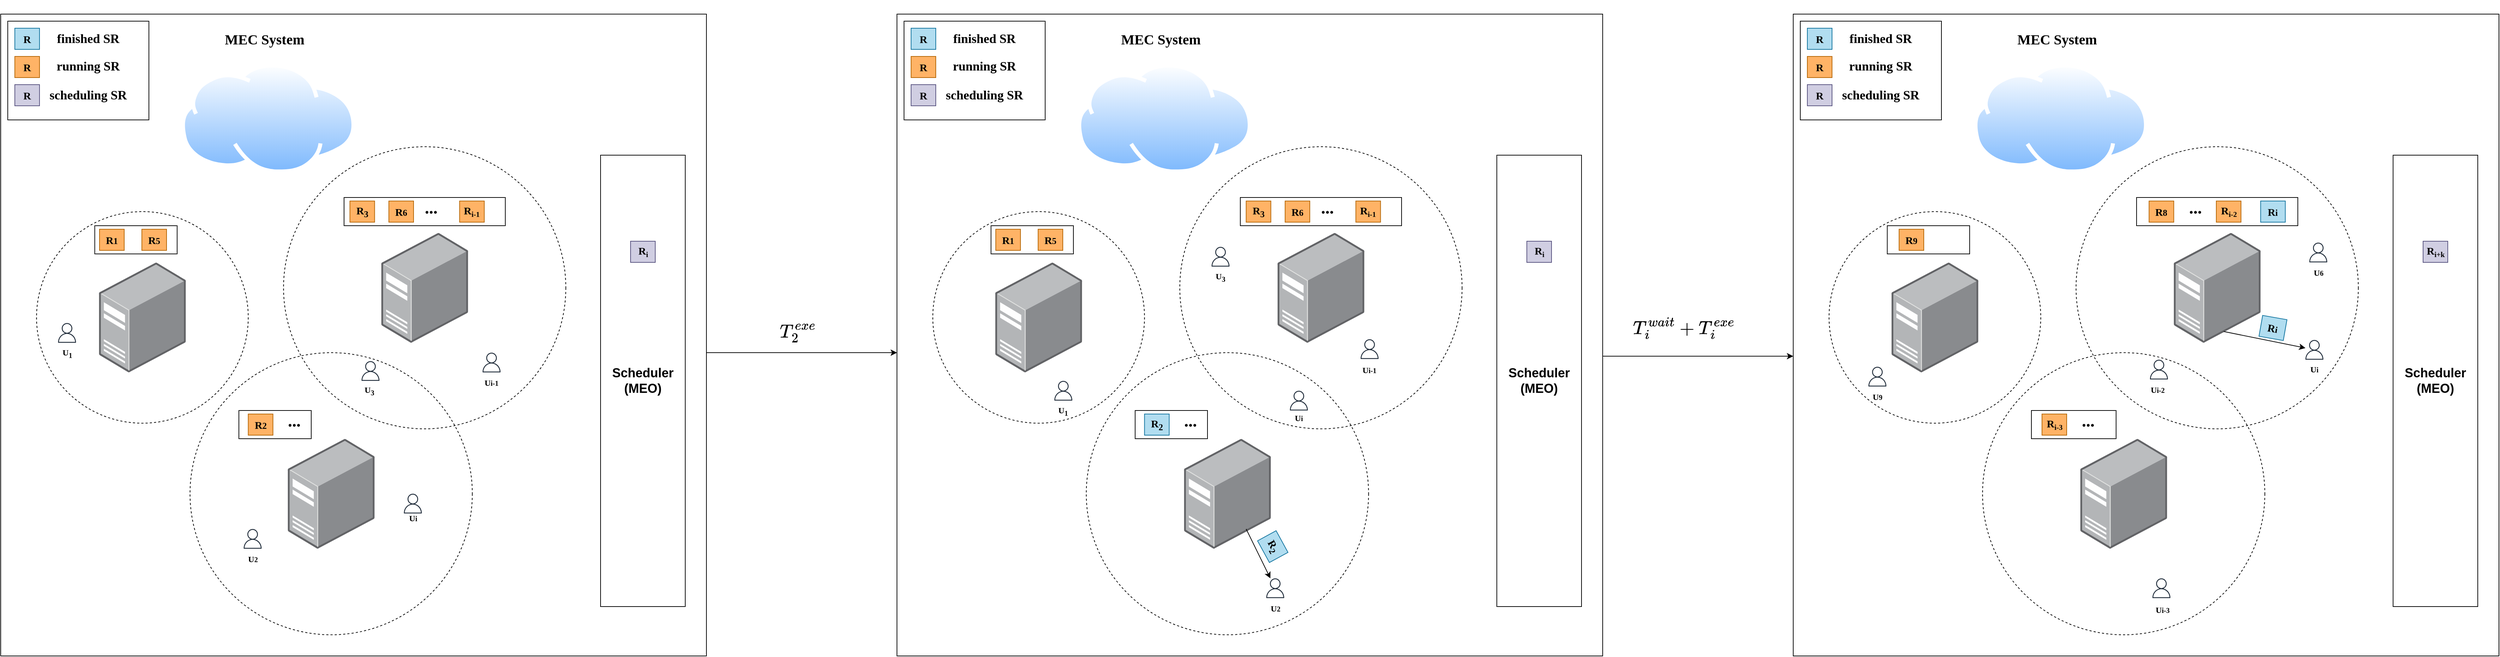 <mxfile version="24.5.4" type="github">
  <diagram name="第 1 页" id="JoeD6NzNSS_i4DSreLfH">
    <mxGraphModel dx="3733" dy="1153" grid="1" gridSize="10" guides="1" tooltips="1" connect="1" arrows="1" fold="1" page="1" pageScale="1" pageWidth="827" pageHeight="1169" math="1" shadow="0">
      <root>
        <mxCell id="0" />
        <mxCell id="1" parent="0" />
        <mxCell id="dlywzHCYDAKwAIvzZoa1-96" value="" style="group" parent="1" vertex="1" connectable="0">
          <mxGeometry x="-570" y="150" width="1000" height="930" as="geometry" />
        </mxCell>
        <mxCell id="dlywzHCYDAKwAIvzZoa1-53" value="" style="rounded=0;whiteSpace=wrap;html=1;" parent="dlywzHCYDAKwAIvzZoa1-96" vertex="1">
          <mxGeometry y="20" width="1000" height="910" as="geometry" />
        </mxCell>
        <mxCell id="8uZlXo2zn4zUqa4FPAqo-15" value="&lt;font size=&quot;1&quot; face=&quot;Times New Roman&quot; style=&quot;&quot;&gt;&lt;b style=&quot;font-size: 20px;&quot;&gt;MEC System&lt;/b&gt;&lt;/font&gt;" style="text;strokeColor=none;align=center;fillColor=none;html=1;verticalAlign=middle;whiteSpace=wrap;rounded=0;" parent="dlywzHCYDAKwAIvzZoa1-96" vertex="1">
          <mxGeometry x="123.417" width="501.818" height="109.2" as="geometry" />
        </mxCell>
        <mxCell id="dlywzHCYDAKwAIvzZoa1-22" value="" style="ellipse;whiteSpace=wrap;html=1;aspect=fixed;fillColor=none;dashed=1;" parent="dlywzHCYDAKwAIvzZoa1-96" vertex="1">
          <mxGeometry x="400.77" y="208" width="400" height="400" as="geometry" />
        </mxCell>
        <mxCell id="dlywzHCYDAKwAIvzZoa1-7" value="" style="ellipse;whiteSpace=wrap;html=1;aspect=fixed;fillColor=none;dashed=1;" parent="dlywzHCYDAKwAIvzZoa1-96" vertex="1">
          <mxGeometry x="268.27" y="500" width="400" height="400" as="geometry" />
        </mxCell>
        <mxCell id="dlywzHCYDAKwAIvzZoa1-2" value="" style="ellipse;whiteSpace=wrap;html=1;aspect=fixed;fillColor=none;dashed=1;" parent="dlywzHCYDAKwAIvzZoa1-96" vertex="1">
          <mxGeometry x="50.77" y="300" width="300" height="300" as="geometry" />
        </mxCell>
        <mxCell id="8uZlXo2zn4zUqa4FPAqo-18" value="" style="image;points=[];aspect=fixed;html=1;align=center;shadow=0;dashed=0;image=img/lib/allied_telesis/computer_and_terminals/Server_Desktop.svg;" parent="dlywzHCYDAKwAIvzZoa1-96" vertex="1">
          <mxGeometry x="139.231" y="372" width="123.068" height="156" as="geometry" />
        </mxCell>
        <mxCell id="8uZlXo2zn4zUqa4FPAqo-20" value="" style="image;points=[];aspect=fixed;html=1;align=center;shadow=0;dashed=0;image=img/lib/allied_telesis/computer_and_terminals/Server_Desktop.svg;" parent="dlywzHCYDAKwAIvzZoa1-96" vertex="1">
          <mxGeometry x="539.232" y="330.0" width="123.068" height="156" as="geometry" />
        </mxCell>
        <mxCell id="8uZlXo2zn4zUqa4FPAqo-19" value="" style="image;points=[];aspect=fixed;html=1;align=center;shadow=0;dashed=0;image=img/lib/allied_telesis/computer_and_terminals/Server_Desktop.svg;" parent="dlywzHCYDAKwAIvzZoa1-96" vertex="1">
          <mxGeometry x="406.738" y="622.0" width="123.068" height="156" as="geometry" />
        </mxCell>
        <mxCell id="8uZlXo2zn4zUqa4FPAqo-22" value="" style="sketch=0;outlineConnect=0;fontColor=#232F3E;gradientColor=none;fillColor=#232F3D;strokeColor=none;dashed=0;verticalLabelPosition=bottom;verticalAlign=top;align=center;html=1;fontSize=12;fontStyle=0;aspect=fixed;pointerEvents=1;shape=mxgraph.aws4.user;" parent="dlywzHCYDAKwAIvzZoa1-96" vertex="1">
          <mxGeometry x="80.0" y="458" width="28" height="28" as="geometry" />
        </mxCell>
        <mxCell id="8uZlXo2zn4zUqa4FPAqo-23" value="&lt;font face=&quot;Times New Roman&quot; style=&quot;font-size: 12px;&quot;&gt;&lt;b style=&quot;&quot;&gt;U&lt;sub&gt;1&lt;/sub&gt;&lt;/b&gt;&lt;/font&gt;" style="text;strokeColor=none;align=center;fillColor=none;html=1;verticalAlign=middle;whiteSpace=wrap;rounded=0;" parent="dlywzHCYDAKwAIvzZoa1-96" vertex="1">
          <mxGeometry x="74.5" y="486" width="39" height="30" as="geometry" />
        </mxCell>
        <mxCell id="dlywzHCYDAKwAIvzZoa1-4" value="" style="rounded=0;whiteSpace=wrap;html=1;" parent="dlywzHCYDAKwAIvzZoa1-96" vertex="1">
          <mxGeometry x="133.27" y="320" width="116.73" height="40" as="geometry" />
        </mxCell>
        <mxCell id="dlywzHCYDAKwAIvzZoa1-26" value="" style="sketch=0;outlineConnect=0;fontColor=#232F3E;gradientColor=none;fillColor=#232F3D;strokeColor=none;dashed=0;verticalLabelPosition=bottom;verticalAlign=top;align=center;html=1;fontSize=12;fontStyle=0;aspect=fixed;pointerEvents=1;shape=mxgraph.aws4.user;" parent="dlywzHCYDAKwAIvzZoa1-96" vertex="1">
          <mxGeometry x="681.52" y="500" width="28" height="28" as="geometry" />
        </mxCell>
        <mxCell id="dlywzHCYDAKwAIvzZoa1-25" value="&lt;font face=&quot;Times New Roman&quot; style=&quot;&quot;&gt;&lt;b style=&quot;&quot;&gt;U&lt;span style=&quot;font-size: 10px;&quot;&gt;i-1&lt;/span&gt;&lt;/b&gt;&lt;/font&gt;" style="text;strokeColor=none;align=center;fillColor=none;html=1;verticalAlign=middle;whiteSpace=wrap;rounded=0;" parent="dlywzHCYDAKwAIvzZoa1-96" vertex="1">
          <mxGeometry x="676.02" y="528" width="39" height="30" as="geometry" />
        </mxCell>
        <mxCell id="8uZlXo2zn4zUqa4FPAqo-17" value="" style="image;aspect=fixed;perimeter=ellipsePerimeter;html=1;align=center;shadow=0;dashed=0;spacingTop=3;image=img/lib/active_directory/internet_cloud.svg;" parent="dlywzHCYDAKwAIvzZoa1-96" vertex="1">
          <mxGeometry x="255.231" y="90" width="247.619" height="156" as="geometry" />
        </mxCell>
        <mxCell id="dlywzHCYDAKwAIvzZoa1-38" value="" style="rounded=0;whiteSpace=wrap;html=1;" parent="dlywzHCYDAKwAIvzZoa1-96" vertex="1">
          <mxGeometry x="486.52" y="280" width="228.5" height="40" as="geometry" />
        </mxCell>
        <mxCell id="dlywzHCYDAKwAIvzZoa1-39" value="&lt;font size=&quot;1&quot; face=&quot;Times New Roman&quot; style=&quot;&quot;&gt;&lt;b style=&quot;font-size: 15px;&quot;&gt;R&lt;sub&gt;3&lt;/sub&gt;&lt;/b&gt;&lt;/font&gt;" style="text;strokeColor=#b46504;align=center;fillColor=#FFB366;html=1;verticalAlign=middle;whiteSpace=wrap;rounded=0;" parent="dlywzHCYDAKwAIvzZoa1-96" vertex="1">
          <mxGeometry x="494.81" y="285" width="35" height="30" as="geometry" />
        </mxCell>
        <mxCell id="dlywzHCYDAKwAIvzZoa1-40" value="&lt;font face=&quot;Times New Roman&quot; style=&quot;&quot;&gt;&lt;b style=&quot;font-size: 15px;&quot;&gt;R&lt;/b&gt;&lt;b style=&quot;font-size: 12.5px;&quot;&gt;6&lt;/b&gt;&lt;/font&gt;" style="text;strokeColor=#b46504;align=center;fillColor=#FFB366;html=1;verticalAlign=middle;whiteSpace=wrap;rounded=0;" parent="dlywzHCYDAKwAIvzZoa1-96" vertex="1">
          <mxGeometry x="550" y="285" width="35" height="30" as="geometry" />
        </mxCell>
        <mxCell id="dlywzHCYDAKwAIvzZoa1-41" value="" style="sketch=0;outlineConnect=0;fontColor=#232F3E;gradientColor=none;fillColor=#232F3D;strokeColor=none;dashed=0;verticalLabelPosition=bottom;verticalAlign=top;align=center;html=1;fontSize=12;fontStyle=0;aspect=fixed;pointerEvents=1;shape=mxgraph.aws4.user;" parent="dlywzHCYDAKwAIvzZoa1-96" vertex="1">
          <mxGeometry x="510.0" y="512" width="28" height="28" as="geometry" />
        </mxCell>
        <mxCell id="dlywzHCYDAKwAIvzZoa1-42" value="&lt;font face=&quot;Times New Roman&quot; style=&quot;font-size: 12px;&quot;&gt;&lt;b style=&quot;&quot;&gt;U&lt;sub&gt;3&lt;/sub&gt;&lt;/b&gt;&lt;/font&gt;" style="text;strokeColor=none;align=center;fillColor=none;html=1;verticalAlign=middle;whiteSpace=wrap;rounded=0;" parent="dlywzHCYDAKwAIvzZoa1-96" vertex="1">
          <mxGeometry x="502.85" y="539" width="39" height="30" as="geometry" />
        </mxCell>
        <mxCell id="dlywzHCYDAKwAIvzZoa1-43" value="" style="sketch=0;outlineConnect=0;fontColor=#232F3E;gradientColor=none;fillColor=#232F3D;strokeColor=none;dashed=0;verticalLabelPosition=bottom;verticalAlign=top;align=center;html=1;fontSize=12;fontStyle=0;aspect=fixed;pointerEvents=1;shape=mxgraph.aws4.user;" parent="dlywzHCYDAKwAIvzZoa1-96" vertex="1">
          <mxGeometry x="343.0" y="750" width="28" height="28" as="geometry" />
        </mxCell>
        <mxCell id="dlywzHCYDAKwAIvzZoa1-44" value="&lt;font face=&quot;Times New Roman&quot; style=&quot;&quot;&gt;&lt;b style=&quot;&quot;&gt;U&lt;span style=&quot;font-size: 10px;&quot;&gt;2&lt;/span&gt;&lt;/b&gt;&lt;/font&gt;" style="text;strokeColor=none;align=center;fillColor=none;html=1;verticalAlign=middle;whiteSpace=wrap;rounded=0;" parent="dlywzHCYDAKwAIvzZoa1-96" vertex="1">
          <mxGeometry x="337.5" y="778" width="39" height="30" as="geometry" />
        </mxCell>
        <mxCell id="dlywzHCYDAKwAIvzZoa1-52" value="" style="group" parent="dlywzHCYDAKwAIvzZoa1-96" vertex="1" connectable="0">
          <mxGeometry x="10" y="30" width="200" height="140" as="geometry" />
        </mxCell>
        <mxCell id="dlywzHCYDAKwAIvzZoa1-48" value="" style="rounded=0;whiteSpace=wrap;html=1;" parent="dlywzHCYDAKwAIvzZoa1-52" vertex="1">
          <mxGeometry width="200" height="140" as="geometry" />
        </mxCell>
        <mxCell id="dlywzHCYDAKwAIvzZoa1-45" value="&lt;font size=&quot;1&quot; face=&quot;Times New Roman&quot; style=&quot;&quot;&gt;&lt;b style=&quot;font-size: 15px;&quot;&gt;R&lt;/b&gt;&lt;/font&gt;" style="text;strokeColor=#10739e;align=center;fillColor=#b1ddf0;html=1;verticalAlign=middle;whiteSpace=wrap;rounded=0;" parent="dlywzHCYDAKwAIvzZoa1-52" vertex="1">
          <mxGeometry x="10" y="10" width="35" height="30" as="geometry" />
        </mxCell>
        <mxCell id="dlywzHCYDAKwAIvzZoa1-46" value="&lt;font size=&quot;1&quot; face=&quot;Times New Roman&quot; style=&quot;&quot;&gt;&lt;b style=&quot;font-size: 15px;&quot;&gt;R&lt;/b&gt;&lt;/font&gt;" style="text;strokeColor=#b46504;align=center;fillColor=#FFB366;html=1;verticalAlign=middle;whiteSpace=wrap;rounded=0;" parent="dlywzHCYDAKwAIvzZoa1-52" vertex="1">
          <mxGeometry x="10.0" y="50" width="35" height="30" as="geometry" />
        </mxCell>
        <mxCell id="dlywzHCYDAKwAIvzZoa1-50" value="&lt;font size=&quot;1&quot; face=&quot;Times New Roman&quot;&gt;&lt;b style=&quot;font-size: 18px;&quot;&gt;finished SR&lt;/b&gt;&lt;/font&gt;" style="text;strokeColor=none;align=center;fillColor=none;html=1;verticalAlign=middle;whiteSpace=wrap;rounded=0;" parent="dlywzHCYDAKwAIvzZoa1-52" vertex="1">
          <mxGeometry x="54.04" y="10" width="120" height="30" as="geometry" />
        </mxCell>
        <mxCell id="dlywzHCYDAKwAIvzZoa1-51" value="&lt;font size=&quot;1&quot; face=&quot;Times New Roman&quot;&gt;&lt;b style=&quot;font-size: 18px;&quot;&gt;running SR&lt;/b&gt;&lt;/font&gt;" style="text;strokeColor=none;align=center;fillColor=none;html=1;verticalAlign=middle;whiteSpace=wrap;rounded=0;" parent="dlywzHCYDAKwAIvzZoa1-52" vertex="1">
          <mxGeometry x="54.04" y="49.2" width="120" height="30" as="geometry" />
        </mxCell>
        <mxCell id="hPKG2hxinoWSEpem3U7g-11" value="&lt;font size=&quot;1&quot; face=&quot;Times New Roman&quot; style=&quot;&quot;&gt;&lt;b style=&quot;font-size: 15px;&quot;&gt;R&lt;/b&gt;&lt;/font&gt;" style="text;strokeColor=#56517e;align=center;fillColor=#d0cee2;html=1;verticalAlign=middle;whiteSpace=wrap;rounded=0;" parent="dlywzHCYDAKwAIvzZoa1-52" vertex="1">
          <mxGeometry x="10" y="90" width="35" height="30" as="geometry" />
        </mxCell>
        <mxCell id="hPKG2hxinoWSEpem3U7g-12" value="&lt;font size=&quot;1&quot; face=&quot;Times New Roman&quot;&gt;&lt;b style=&quot;font-size: 18px;&quot;&gt;scheduling SR&lt;/b&gt;&lt;/font&gt;" style="text;strokeColor=none;align=center;fillColor=none;html=1;verticalAlign=middle;whiteSpace=wrap;rounded=0;" parent="dlywzHCYDAKwAIvzZoa1-52" vertex="1">
          <mxGeometry x="54.04" y="90" width="120" height="30" as="geometry" />
        </mxCell>
        <mxCell id="dlywzHCYDAKwAIvzZoa1-91" value="&lt;font style=&quot;font-size: 18px;&quot;&gt;&lt;b&gt;Scheduler&lt;/b&gt;&lt;/font&gt;&lt;div style=&quot;font-size: 18px;&quot;&gt;&lt;font style=&quot;font-size: 18px;&quot;&gt;&lt;b&gt;(MEO)&lt;/b&gt;&lt;/font&gt;&lt;/div&gt;" style="rounded=0;whiteSpace=wrap;html=1;" parent="dlywzHCYDAKwAIvzZoa1-96" vertex="1">
          <mxGeometry x="850" y="220" width="120" height="640" as="geometry" />
        </mxCell>
        <mxCell id="hPKG2hxinoWSEpem3U7g-1" value="&lt;font face=&quot;Times New Roman&quot; style=&quot;&quot;&gt;&lt;b style=&quot;font-size: 15px;&quot;&gt;R&lt;/b&gt;&lt;b style=&quot;font-size: 12.5px;&quot;&gt;1&lt;/b&gt;&lt;/font&gt;" style="text;strokeColor=#b46504;align=center;fillColor=#FFB366;html=1;verticalAlign=middle;whiteSpace=wrap;rounded=0;" parent="dlywzHCYDAKwAIvzZoa1-96" vertex="1">
          <mxGeometry x="140" y="325" width="35" height="30" as="geometry" />
        </mxCell>
        <mxCell id="hPKG2hxinoWSEpem3U7g-2" value="&lt;font face=&quot;Times New Roman&quot; style=&quot;&quot;&gt;&lt;b style=&quot;font-size: 15px;&quot;&gt;R&lt;/b&gt;&lt;b style=&quot;font-size: 12.5px;&quot;&gt;5&lt;/b&gt;&lt;/font&gt;" style="text;strokeColor=#b46504;align=center;fillColor=#FFB366;html=1;verticalAlign=middle;whiteSpace=wrap;rounded=0;" parent="dlywzHCYDAKwAIvzZoa1-96" vertex="1">
          <mxGeometry x="200" y="325" width="35" height="30" as="geometry" />
        </mxCell>
        <mxCell id="hPKG2hxinoWSEpem3U7g-5" value="&lt;font size=&quot;1&quot; face=&quot;Times New Roman&quot;&gt;&lt;b style=&quot;font-size: 24px;&quot;&gt;...&lt;/b&gt;&lt;/font&gt;" style="text;strokeColor=none;align=center;fillColor=none;html=1;verticalAlign=middle;whiteSpace=wrap;rounded=0;" parent="dlywzHCYDAKwAIvzZoa1-96" vertex="1">
          <mxGeometry x="580" y="285" width="60" height="20" as="geometry" />
        </mxCell>
        <mxCell id="hPKG2hxinoWSEpem3U7g-6" value="&lt;font face=&quot;Times New Roman&quot; style=&quot;&quot;&gt;&lt;b style=&quot;font-size: 15px;&quot;&gt;R&lt;/b&gt;&lt;b style=&quot;font-size: 12.5px;&quot;&gt;&lt;sub&gt;i-1&lt;/sub&gt;&lt;/b&gt;&lt;/font&gt;" style="text;strokeColor=#b46504;align=center;fillColor=#FFB366;html=1;verticalAlign=middle;whiteSpace=wrap;rounded=0;" parent="dlywzHCYDAKwAIvzZoa1-96" vertex="1">
          <mxGeometry x="650.23" y="285" width="35" height="30" as="geometry" />
        </mxCell>
        <mxCell id="hPKG2hxinoWSEpem3U7g-7" value="&lt;font face=&quot;Times New Roman&quot; style=&quot;&quot;&gt;&lt;b style=&quot;font-size: 15px;&quot;&gt;R&lt;/b&gt;&lt;b style=&quot;font-size: 12.5px;&quot;&gt;&lt;sub&gt;i&lt;/sub&gt;&lt;/b&gt;&lt;/font&gt;" style="text;align=center;html=1;verticalAlign=middle;whiteSpace=wrap;rounded=0;strokeColor=#56517e;fillColor=#d0cee2;" parent="dlywzHCYDAKwAIvzZoa1-96" vertex="1">
          <mxGeometry x="892.5" y="342" width="35" height="30" as="geometry" />
        </mxCell>
        <mxCell id="hPKG2hxinoWSEpem3U7g-52" value="" style="sketch=0;outlineConnect=0;fontColor=#232F3E;gradientColor=none;fillColor=#232F3D;strokeColor=none;dashed=0;verticalLabelPosition=bottom;verticalAlign=top;align=center;html=1;fontSize=12;fontStyle=0;aspect=fixed;pointerEvents=1;shape=mxgraph.aws4.user;" parent="dlywzHCYDAKwAIvzZoa1-96" vertex="1">
          <mxGeometry x="570" y="700" width="28" height="28" as="geometry" />
        </mxCell>
        <mxCell id="hPKG2hxinoWSEpem3U7g-53" value="&lt;font face=&quot;Times New Roman&quot; style=&quot;&quot;&gt;&lt;b style=&quot;&quot;&gt;U&lt;span style=&quot;font-size: 10px;&quot;&gt;i&lt;/span&gt;&lt;/b&gt;&lt;/font&gt;" style="text;strokeColor=none;align=center;fillColor=none;html=1;verticalAlign=middle;whiteSpace=wrap;rounded=0;" parent="dlywzHCYDAKwAIvzZoa1-96" vertex="1">
          <mxGeometry x="564.5" y="720" width="39" height="30" as="geometry" />
        </mxCell>
        <mxCell id="Xga0qs_DyKMkCKS5Os-a-7" value="" style="group" vertex="1" connectable="0" parent="dlywzHCYDAKwAIvzZoa1-96">
          <mxGeometry x="337.5" y="582" width="108.27" height="40" as="geometry" />
        </mxCell>
        <mxCell id="dlywzHCYDAKwAIvzZoa1-27" value="" style="rounded=0;whiteSpace=wrap;html=1;" parent="Xga0qs_DyKMkCKS5Os-a-7" vertex="1">
          <mxGeometry width="102.5" height="40" as="geometry" />
        </mxCell>
        <mxCell id="hPKG2hxinoWSEpem3U7g-3" value="&lt;font face=&quot;Times New Roman&quot; style=&quot;&quot;&gt;&lt;b style=&quot;font-size: 15px;&quot;&gt;R&lt;/b&gt;&lt;b style=&quot;font-size: 12.5px;&quot;&gt;2&lt;/b&gt;&lt;/font&gt;" style="text;strokeColor=#b46504;align=center;fillColor=#FFB366;html=1;verticalAlign=middle;whiteSpace=wrap;rounded=0;" parent="Xga0qs_DyKMkCKS5Os-a-7" vertex="1">
          <mxGeometry x="13.27" y="5" width="35" height="30" as="geometry" />
        </mxCell>
        <mxCell id="hPKG2hxinoWSEpem3U7g-4" value="&lt;font size=&quot;1&quot; face=&quot;Times New Roman&quot;&gt;&lt;b style=&quot;font-size: 24px;&quot;&gt;...&lt;/b&gt;&lt;/font&gt;" style="text;strokeColor=none;align=center;fillColor=none;html=1;verticalAlign=middle;whiteSpace=wrap;rounded=0;" parent="Xga0qs_DyKMkCKS5Os-a-7" vertex="1">
          <mxGeometry x="48.27" y="5" width="60" height="20" as="geometry" />
        </mxCell>
        <mxCell id="dlywzHCYDAKwAIvzZoa1-134" value="" style="endArrow=classic;html=1;rounded=0;" parent="1" edge="1">
          <mxGeometry width="50" height="50" relative="1" as="geometry">
            <mxPoint x="430" y="650" as="sourcePoint" />
            <mxPoint x="700" y="650" as="targetPoint" />
          </mxGeometry>
        </mxCell>
        <mxCell id="dlywzHCYDAKwAIvzZoa1-135" value="&lt;font size=&quot;1&quot; face=&quot;Times New Roman&quot;&gt;&lt;b style=&quot;font-size: 26px;&quot;&gt;$$ T_{2}^{exe} $$&lt;/b&gt;&lt;/font&gt;" style="text;strokeColor=none;align=center;fillColor=none;html=1;verticalAlign=middle;whiteSpace=wrap;rounded=0;" parent="1" vertex="1">
          <mxGeometry x="500" y="585" width="120" height="70" as="geometry" />
        </mxCell>
        <mxCell id="Xga0qs_DyKMkCKS5Os-a-8" value="" style="group" vertex="1" connectable="0" parent="1">
          <mxGeometry x="700" y="150" width="1000" height="930" as="geometry" />
        </mxCell>
        <mxCell id="Xga0qs_DyKMkCKS5Os-a-9" value="" style="rounded=0;whiteSpace=wrap;html=1;" vertex="1" parent="Xga0qs_DyKMkCKS5Os-a-8">
          <mxGeometry y="20" width="1000" height="910" as="geometry" />
        </mxCell>
        <mxCell id="Xga0qs_DyKMkCKS5Os-a-10" value="&lt;font size=&quot;1&quot; face=&quot;Times New Roman&quot; style=&quot;&quot;&gt;&lt;b style=&quot;font-size: 20px;&quot;&gt;MEC System&lt;/b&gt;&lt;/font&gt;" style="text;strokeColor=none;align=center;fillColor=none;html=1;verticalAlign=middle;whiteSpace=wrap;rounded=0;" vertex="1" parent="Xga0qs_DyKMkCKS5Os-a-8">
          <mxGeometry x="123.417" width="501.818" height="109.2" as="geometry" />
        </mxCell>
        <mxCell id="Xga0qs_DyKMkCKS5Os-a-11" value="" style="ellipse;whiteSpace=wrap;html=1;aspect=fixed;fillColor=none;dashed=1;" vertex="1" parent="Xga0qs_DyKMkCKS5Os-a-8">
          <mxGeometry x="400.77" y="208" width="400" height="400" as="geometry" />
        </mxCell>
        <mxCell id="Xga0qs_DyKMkCKS5Os-a-12" value="" style="ellipse;whiteSpace=wrap;html=1;aspect=fixed;fillColor=none;dashed=1;" vertex="1" parent="Xga0qs_DyKMkCKS5Os-a-8">
          <mxGeometry x="268.27" y="500" width="400" height="400" as="geometry" />
        </mxCell>
        <mxCell id="Xga0qs_DyKMkCKS5Os-a-13" value="" style="ellipse;whiteSpace=wrap;html=1;aspect=fixed;fillColor=none;dashed=1;" vertex="1" parent="Xga0qs_DyKMkCKS5Os-a-8">
          <mxGeometry x="50.77" y="300" width="300" height="300" as="geometry" />
        </mxCell>
        <mxCell id="Xga0qs_DyKMkCKS5Os-a-14" value="" style="image;points=[];aspect=fixed;html=1;align=center;shadow=0;dashed=0;image=img/lib/allied_telesis/computer_and_terminals/Server_Desktop.svg;" vertex="1" parent="Xga0qs_DyKMkCKS5Os-a-8">
          <mxGeometry x="139.231" y="372" width="123.068" height="156" as="geometry" />
        </mxCell>
        <mxCell id="Xga0qs_DyKMkCKS5Os-a-15" value="" style="image;points=[];aspect=fixed;html=1;align=center;shadow=0;dashed=0;image=img/lib/allied_telesis/computer_and_terminals/Server_Desktop.svg;" vertex="1" parent="Xga0qs_DyKMkCKS5Os-a-8">
          <mxGeometry x="539.232" y="330.0" width="123.068" height="156" as="geometry" />
        </mxCell>
        <mxCell id="Xga0qs_DyKMkCKS5Os-a-16" value="" style="image;points=[];aspect=fixed;html=1;align=center;shadow=0;dashed=0;image=img/lib/allied_telesis/computer_and_terminals/Server_Desktop.svg;" vertex="1" parent="Xga0qs_DyKMkCKS5Os-a-8">
          <mxGeometry x="406.738" y="622.0" width="123.068" height="156" as="geometry" />
        </mxCell>
        <mxCell id="Xga0qs_DyKMkCKS5Os-a-17" value="" style="sketch=0;outlineConnect=0;fontColor=#232F3E;gradientColor=none;fillColor=#232F3D;strokeColor=none;dashed=0;verticalLabelPosition=bottom;verticalAlign=top;align=center;html=1;fontSize=12;fontStyle=0;aspect=fixed;pointerEvents=1;shape=mxgraph.aws4.user;" vertex="1" parent="Xga0qs_DyKMkCKS5Os-a-8">
          <mxGeometry x="221.73" y="540" width="28" height="28" as="geometry" />
        </mxCell>
        <mxCell id="Xga0qs_DyKMkCKS5Os-a-18" value="&lt;font face=&quot;Times New Roman&quot; style=&quot;font-size: 12px;&quot;&gt;&lt;b style=&quot;&quot;&gt;U&lt;sub&gt;1&lt;/sub&gt;&lt;/b&gt;&lt;/font&gt;" style="text;strokeColor=none;align=center;fillColor=none;html=1;verticalAlign=middle;whiteSpace=wrap;rounded=0;" vertex="1" parent="Xga0qs_DyKMkCKS5Os-a-8">
          <mxGeometry x="216.23" y="568" width="39" height="30" as="geometry" />
        </mxCell>
        <mxCell id="Xga0qs_DyKMkCKS5Os-a-19" value="" style="rounded=0;whiteSpace=wrap;html=1;" vertex="1" parent="Xga0qs_DyKMkCKS5Os-a-8">
          <mxGeometry x="133.27" y="320" width="116.73" height="40" as="geometry" />
        </mxCell>
        <mxCell id="Xga0qs_DyKMkCKS5Os-a-20" value="" style="sketch=0;outlineConnect=0;fontColor=#232F3E;gradientColor=none;fillColor=#232F3D;strokeColor=none;dashed=0;verticalLabelPosition=bottom;verticalAlign=top;align=center;html=1;fontSize=12;fontStyle=0;aspect=fixed;pointerEvents=1;shape=mxgraph.aws4.user;" vertex="1" parent="Xga0qs_DyKMkCKS5Os-a-8">
          <mxGeometry x="655.73" y="481" width="28" height="28" as="geometry" />
        </mxCell>
        <mxCell id="Xga0qs_DyKMkCKS5Os-a-21" value="&lt;font face=&quot;Times New Roman&quot; style=&quot;&quot;&gt;&lt;b style=&quot;&quot;&gt;U&lt;span style=&quot;font-size: 10px;&quot;&gt;i-1&lt;/span&gt;&lt;/b&gt;&lt;/font&gt;" style="text;strokeColor=none;align=center;fillColor=none;html=1;verticalAlign=middle;whiteSpace=wrap;rounded=0;" vertex="1" parent="Xga0qs_DyKMkCKS5Os-a-8">
          <mxGeometry x="650.23" y="510" width="39" height="30" as="geometry" />
        </mxCell>
        <mxCell id="Xga0qs_DyKMkCKS5Os-a-22" value="" style="image;aspect=fixed;perimeter=ellipsePerimeter;html=1;align=center;shadow=0;dashed=0;spacingTop=3;image=img/lib/active_directory/internet_cloud.svg;" vertex="1" parent="Xga0qs_DyKMkCKS5Os-a-8">
          <mxGeometry x="255.231" y="90" width="247.619" height="156" as="geometry" />
        </mxCell>
        <mxCell id="Xga0qs_DyKMkCKS5Os-a-23" value="" style="rounded=0;whiteSpace=wrap;html=1;" vertex="1" parent="Xga0qs_DyKMkCKS5Os-a-8">
          <mxGeometry x="486.52" y="280" width="228.5" height="40" as="geometry" />
        </mxCell>
        <mxCell id="Xga0qs_DyKMkCKS5Os-a-24" value="&lt;font size=&quot;1&quot; face=&quot;Times New Roman&quot; style=&quot;&quot;&gt;&lt;b style=&quot;font-size: 15px;&quot;&gt;R&lt;sub&gt;3&lt;/sub&gt;&lt;/b&gt;&lt;/font&gt;" style="text;strokeColor=#b46504;align=center;fillColor=#FFB366;html=1;verticalAlign=middle;whiteSpace=wrap;rounded=0;" vertex="1" parent="Xga0qs_DyKMkCKS5Os-a-8">
          <mxGeometry x="494.81" y="285" width="35" height="30" as="geometry" />
        </mxCell>
        <mxCell id="Xga0qs_DyKMkCKS5Os-a-25" value="&lt;font face=&quot;Times New Roman&quot; style=&quot;&quot;&gt;&lt;b style=&quot;font-size: 15px;&quot;&gt;R&lt;/b&gt;&lt;b style=&quot;font-size: 12.5px;&quot;&gt;6&lt;/b&gt;&lt;/font&gt;" style="text;strokeColor=#b46504;align=center;fillColor=#FFB366;html=1;verticalAlign=middle;whiteSpace=wrap;rounded=0;" vertex="1" parent="Xga0qs_DyKMkCKS5Os-a-8">
          <mxGeometry x="550" y="285" width="35" height="30" as="geometry" />
        </mxCell>
        <mxCell id="Xga0qs_DyKMkCKS5Os-a-26" value="" style="sketch=0;outlineConnect=0;fontColor=#232F3E;gradientColor=none;fillColor=#232F3D;strokeColor=none;dashed=0;verticalLabelPosition=bottom;verticalAlign=top;align=center;html=1;fontSize=12;fontStyle=0;aspect=fixed;pointerEvents=1;shape=mxgraph.aws4.user;" vertex="1" parent="Xga0qs_DyKMkCKS5Os-a-8">
          <mxGeometry x="444.5" y="350" width="28" height="28" as="geometry" />
        </mxCell>
        <mxCell id="Xga0qs_DyKMkCKS5Os-a-27" value="&lt;font face=&quot;Times New Roman&quot; style=&quot;font-size: 12px;&quot;&gt;&lt;b style=&quot;&quot;&gt;U&lt;sub&gt;3&lt;/sub&gt;&lt;/b&gt;&lt;/font&gt;" style="text;strokeColor=none;align=center;fillColor=none;html=1;verticalAlign=middle;whiteSpace=wrap;rounded=0;" vertex="1" parent="Xga0qs_DyKMkCKS5Os-a-8">
          <mxGeometry x="439.0" y="378" width="39" height="30" as="geometry" />
        </mxCell>
        <mxCell id="Xga0qs_DyKMkCKS5Os-a-28" value="" style="sketch=0;outlineConnect=0;fontColor=#232F3E;gradientColor=none;fillColor=#232F3D;strokeColor=none;dashed=0;verticalLabelPosition=bottom;verticalAlign=top;align=center;html=1;fontSize=12;fontStyle=0;aspect=fixed;pointerEvents=1;shape=mxgraph.aws4.user;" vertex="1" parent="Xga0qs_DyKMkCKS5Os-a-8">
          <mxGeometry x="522" y="820" width="28" height="28" as="geometry" />
        </mxCell>
        <mxCell id="Xga0qs_DyKMkCKS5Os-a-29" value="&lt;font face=&quot;Times New Roman&quot; style=&quot;&quot;&gt;&lt;b style=&quot;&quot;&gt;U&lt;span style=&quot;font-size: 10px;&quot;&gt;2&lt;/span&gt;&lt;/b&gt;&lt;/font&gt;" style="text;strokeColor=none;align=center;fillColor=none;html=1;verticalAlign=middle;whiteSpace=wrap;rounded=0;" vertex="1" parent="Xga0qs_DyKMkCKS5Os-a-8">
          <mxGeometry x="516.5" y="848" width="39" height="30" as="geometry" />
        </mxCell>
        <mxCell id="Xga0qs_DyKMkCKS5Os-a-30" value="" style="group" vertex="1" connectable="0" parent="Xga0qs_DyKMkCKS5Os-a-8">
          <mxGeometry x="10" y="30" width="200" height="140" as="geometry" />
        </mxCell>
        <mxCell id="Xga0qs_DyKMkCKS5Os-a-31" value="" style="rounded=0;whiteSpace=wrap;html=1;" vertex="1" parent="Xga0qs_DyKMkCKS5Os-a-30">
          <mxGeometry width="200" height="140" as="geometry" />
        </mxCell>
        <mxCell id="Xga0qs_DyKMkCKS5Os-a-32" value="&lt;font size=&quot;1&quot; face=&quot;Times New Roman&quot; style=&quot;&quot;&gt;&lt;b style=&quot;font-size: 15px;&quot;&gt;R&lt;/b&gt;&lt;/font&gt;" style="text;strokeColor=#10739e;align=center;fillColor=#b1ddf0;html=1;verticalAlign=middle;whiteSpace=wrap;rounded=0;" vertex="1" parent="Xga0qs_DyKMkCKS5Os-a-30">
          <mxGeometry x="10" y="10" width="35" height="30" as="geometry" />
        </mxCell>
        <mxCell id="Xga0qs_DyKMkCKS5Os-a-33" value="&lt;font size=&quot;1&quot; face=&quot;Times New Roman&quot; style=&quot;&quot;&gt;&lt;b style=&quot;font-size: 15px;&quot;&gt;R&lt;/b&gt;&lt;/font&gt;" style="text;strokeColor=#b46504;align=center;fillColor=#FFB366;html=1;verticalAlign=middle;whiteSpace=wrap;rounded=0;" vertex="1" parent="Xga0qs_DyKMkCKS5Os-a-30">
          <mxGeometry x="10.0" y="50" width="35" height="30" as="geometry" />
        </mxCell>
        <mxCell id="Xga0qs_DyKMkCKS5Os-a-34" value="&lt;font size=&quot;1&quot; face=&quot;Times New Roman&quot;&gt;&lt;b style=&quot;font-size: 18px;&quot;&gt;finished SR&lt;/b&gt;&lt;/font&gt;" style="text;strokeColor=none;align=center;fillColor=none;html=1;verticalAlign=middle;whiteSpace=wrap;rounded=0;" vertex="1" parent="Xga0qs_DyKMkCKS5Os-a-30">
          <mxGeometry x="54.04" y="10" width="120" height="30" as="geometry" />
        </mxCell>
        <mxCell id="Xga0qs_DyKMkCKS5Os-a-35" value="&lt;font size=&quot;1&quot; face=&quot;Times New Roman&quot;&gt;&lt;b style=&quot;font-size: 18px;&quot;&gt;running SR&lt;/b&gt;&lt;/font&gt;" style="text;strokeColor=none;align=center;fillColor=none;html=1;verticalAlign=middle;whiteSpace=wrap;rounded=0;" vertex="1" parent="Xga0qs_DyKMkCKS5Os-a-30">
          <mxGeometry x="54.04" y="49.2" width="120" height="30" as="geometry" />
        </mxCell>
        <mxCell id="Xga0qs_DyKMkCKS5Os-a-36" value="&lt;font size=&quot;1&quot; face=&quot;Times New Roman&quot; style=&quot;&quot;&gt;&lt;b style=&quot;font-size: 15px;&quot;&gt;R&lt;/b&gt;&lt;/font&gt;" style="text;strokeColor=#56517e;align=center;fillColor=#d0cee2;html=1;verticalAlign=middle;whiteSpace=wrap;rounded=0;" vertex="1" parent="Xga0qs_DyKMkCKS5Os-a-30">
          <mxGeometry x="10" y="90" width="35" height="30" as="geometry" />
        </mxCell>
        <mxCell id="Xga0qs_DyKMkCKS5Os-a-37" value="&lt;font size=&quot;1&quot; face=&quot;Times New Roman&quot;&gt;&lt;b style=&quot;font-size: 18px;&quot;&gt;scheduling SR&lt;/b&gt;&lt;/font&gt;" style="text;strokeColor=none;align=center;fillColor=none;html=1;verticalAlign=middle;whiteSpace=wrap;rounded=0;" vertex="1" parent="Xga0qs_DyKMkCKS5Os-a-30">
          <mxGeometry x="54.04" y="90" width="120" height="30" as="geometry" />
        </mxCell>
        <mxCell id="Xga0qs_DyKMkCKS5Os-a-38" value="&lt;font style=&quot;font-size: 18px;&quot;&gt;&lt;b&gt;Scheduler&lt;/b&gt;&lt;/font&gt;&lt;div style=&quot;font-size: 18px;&quot;&gt;&lt;font style=&quot;font-size: 18px;&quot;&gt;&lt;b&gt;(MEO)&lt;/b&gt;&lt;/font&gt;&lt;/div&gt;" style="rounded=0;whiteSpace=wrap;html=1;" vertex="1" parent="Xga0qs_DyKMkCKS5Os-a-8">
          <mxGeometry x="850" y="220" width="120" height="640" as="geometry" />
        </mxCell>
        <mxCell id="Xga0qs_DyKMkCKS5Os-a-39" value="&lt;font face=&quot;Times New Roman&quot; style=&quot;&quot;&gt;&lt;b style=&quot;font-size: 15px;&quot;&gt;R&lt;/b&gt;&lt;b style=&quot;font-size: 12.5px;&quot;&gt;1&lt;/b&gt;&lt;/font&gt;" style="text;strokeColor=#b46504;align=center;fillColor=#FFB366;html=1;verticalAlign=middle;whiteSpace=wrap;rounded=0;" vertex="1" parent="Xga0qs_DyKMkCKS5Os-a-8">
          <mxGeometry x="140" y="325" width="35" height="30" as="geometry" />
        </mxCell>
        <mxCell id="Xga0qs_DyKMkCKS5Os-a-40" value="&lt;font face=&quot;Times New Roman&quot; style=&quot;&quot;&gt;&lt;b style=&quot;font-size: 15px;&quot;&gt;R&lt;/b&gt;&lt;b style=&quot;font-size: 12.5px;&quot;&gt;5&lt;/b&gt;&lt;/font&gt;" style="text;strokeColor=#b46504;align=center;fillColor=#FFB366;html=1;verticalAlign=middle;whiteSpace=wrap;rounded=0;" vertex="1" parent="Xga0qs_DyKMkCKS5Os-a-8">
          <mxGeometry x="200" y="325" width="35" height="30" as="geometry" />
        </mxCell>
        <mxCell id="Xga0qs_DyKMkCKS5Os-a-41" value="&lt;font size=&quot;1&quot; face=&quot;Times New Roman&quot;&gt;&lt;b style=&quot;font-size: 24px;&quot;&gt;...&lt;/b&gt;&lt;/font&gt;" style="text;strokeColor=none;align=center;fillColor=none;html=1;verticalAlign=middle;whiteSpace=wrap;rounded=0;" vertex="1" parent="Xga0qs_DyKMkCKS5Os-a-8">
          <mxGeometry x="580" y="285" width="60" height="20" as="geometry" />
        </mxCell>
        <mxCell id="Xga0qs_DyKMkCKS5Os-a-42" value="&lt;font face=&quot;Times New Roman&quot; style=&quot;&quot;&gt;&lt;b style=&quot;font-size: 15px;&quot;&gt;R&lt;/b&gt;&lt;b style=&quot;font-size: 12.5px;&quot;&gt;&lt;sub&gt;i-1&lt;/sub&gt;&lt;/b&gt;&lt;/font&gt;" style="text;strokeColor=#b46504;align=center;fillColor=#FFB366;html=1;verticalAlign=middle;whiteSpace=wrap;rounded=0;" vertex="1" parent="Xga0qs_DyKMkCKS5Os-a-8">
          <mxGeometry x="650.23" y="285" width="35" height="30" as="geometry" />
        </mxCell>
        <mxCell id="Xga0qs_DyKMkCKS5Os-a-43" value="&lt;font face=&quot;Times New Roman&quot; style=&quot;&quot;&gt;&lt;b style=&quot;font-size: 15px;&quot;&gt;R&lt;/b&gt;&lt;b style=&quot;font-size: 12.5px;&quot;&gt;&lt;sub&gt;i&lt;/sub&gt;&lt;/b&gt;&lt;/font&gt;" style="text;align=center;html=1;verticalAlign=middle;whiteSpace=wrap;rounded=0;strokeColor=#56517e;fillColor=#d0cee2;" vertex="1" parent="Xga0qs_DyKMkCKS5Os-a-8">
          <mxGeometry x="892.5" y="342" width="35" height="30" as="geometry" />
        </mxCell>
        <mxCell id="Xga0qs_DyKMkCKS5Os-a-44" value="" style="sketch=0;outlineConnect=0;fontColor=#232F3E;gradientColor=none;fillColor=#232F3D;strokeColor=none;dashed=0;verticalLabelPosition=bottom;verticalAlign=top;align=center;html=1;fontSize=12;fontStyle=0;aspect=fixed;pointerEvents=1;shape=mxgraph.aws4.user;" vertex="1" parent="Xga0qs_DyKMkCKS5Os-a-8">
          <mxGeometry x="555.5" y="554" width="28" height="28" as="geometry" />
        </mxCell>
        <mxCell id="Xga0qs_DyKMkCKS5Os-a-45" value="&lt;font face=&quot;Times New Roman&quot; style=&quot;&quot;&gt;&lt;b style=&quot;&quot;&gt;U&lt;span style=&quot;font-size: 10px;&quot;&gt;i&lt;/span&gt;&lt;/b&gt;&lt;/font&gt;" style="text;strokeColor=none;align=center;fillColor=none;html=1;verticalAlign=middle;whiteSpace=wrap;rounded=0;" vertex="1" parent="Xga0qs_DyKMkCKS5Os-a-8">
          <mxGeometry x="550" y="578" width="39" height="30" as="geometry" />
        </mxCell>
        <mxCell id="Xga0qs_DyKMkCKS5Os-a-46" value="" style="group" vertex="1" connectable="0" parent="Xga0qs_DyKMkCKS5Os-a-8">
          <mxGeometry x="337.5" y="582" width="108.27" height="40" as="geometry" />
        </mxCell>
        <mxCell id="Xga0qs_DyKMkCKS5Os-a-47" value="" style="rounded=0;whiteSpace=wrap;html=1;" vertex="1" parent="Xga0qs_DyKMkCKS5Os-a-46">
          <mxGeometry width="102.5" height="40" as="geometry" />
        </mxCell>
        <mxCell id="Xga0qs_DyKMkCKS5Os-a-49" value="&lt;font size=&quot;1&quot; face=&quot;Times New Roman&quot;&gt;&lt;b style=&quot;font-size: 24px;&quot;&gt;...&lt;/b&gt;&lt;/font&gt;" style="text;strokeColor=none;align=center;fillColor=none;html=1;verticalAlign=middle;whiteSpace=wrap;rounded=0;" vertex="1" parent="Xga0qs_DyKMkCKS5Os-a-46">
          <mxGeometry x="48.27" y="5" width="60" height="20" as="geometry" />
        </mxCell>
        <mxCell id="Xga0qs_DyKMkCKS5Os-a-50" value="&lt;font size=&quot;1&quot; face=&quot;Times New Roman&quot; style=&quot;&quot;&gt;&lt;b style=&quot;font-size: 15px;&quot;&gt;R&lt;sub&gt;2&lt;/sub&gt;&lt;/b&gt;&lt;/font&gt;" style="text;strokeColor=#10739e;align=center;fillColor=#b1ddf0;html=1;verticalAlign=middle;whiteSpace=wrap;rounded=0;" vertex="1" parent="Xga0qs_DyKMkCKS5Os-a-46">
          <mxGeometry x="13.27" y="5" width="35" height="30" as="geometry" />
        </mxCell>
        <mxCell id="Xga0qs_DyKMkCKS5Os-a-51" value="" style="endArrow=classic;html=1;rounded=0;" edge="1" parent="Xga0qs_DyKMkCKS5Os-a-8" target="Xga0qs_DyKMkCKS5Os-a-28">
          <mxGeometry width="50" height="50" relative="1" as="geometry">
            <mxPoint x="494.81" y="750" as="sourcePoint" />
            <mxPoint x="544.81" y="700" as="targetPoint" />
          </mxGeometry>
        </mxCell>
        <mxCell id="Xga0qs_DyKMkCKS5Os-a-54" value="&lt;font size=&quot;1&quot; face=&quot;Times New Roman&quot; style=&quot;&quot;&gt;&lt;b style=&quot;font-size: 15px;&quot;&gt;R&lt;sub&gt;2&lt;/sub&gt;&lt;/b&gt;&lt;/font&gt;" style="text;strokeColor=#10739e;align=center;fillColor=#b1ddf0;html=1;verticalAlign=middle;whiteSpace=wrap;rounded=0;rotation=61.3;" vertex="1" parent="Xga0qs_DyKMkCKS5Os-a-8">
          <mxGeometry x="515" y="760" width="35" height="30" as="geometry" />
        </mxCell>
        <mxCell id="Xga0qs_DyKMkCKS5Os-a-56" value="" style="endArrow=classic;html=1;rounded=0;" edge="1" parent="1">
          <mxGeometry width="50" height="50" relative="1" as="geometry">
            <mxPoint x="1700" y="655" as="sourcePoint" />
            <mxPoint x="1970" y="655" as="targetPoint" />
          </mxGeometry>
        </mxCell>
        <mxCell id="Xga0qs_DyKMkCKS5Os-a-57" value="&lt;font size=&quot;1&quot; face=&quot;Times New Roman&quot;&gt;&lt;b style=&quot;font-size: 26px;&quot;&gt;$$ T_{i}^{wait}+ T_{i}^{exe}$$&lt;/b&gt;&lt;/font&gt;" style="text;strokeColor=none;align=center;fillColor=none;html=1;verticalAlign=middle;whiteSpace=wrap;rounded=0;" vertex="1" parent="1">
          <mxGeometry x="1610" y="580" width="410" height="70" as="geometry" />
        </mxCell>
        <mxCell id="Xga0qs_DyKMkCKS5Os-a-58" value="" style="group" vertex="1" connectable="0" parent="1">
          <mxGeometry x="1970" y="150" width="1000" height="930" as="geometry" />
        </mxCell>
        <mxCell id="Xga0qs_DyKMkCKS5Os-a-59" value="" style="rounded=0;whiteSpace=wrap;html=1;" vertex="1" parent="Xga0qs_DyKMkCKS5Os-a-58">
          <mxGeometry y="20" width="1000" height="910" as="geometry" />
        </mxCell>
        <mxCell id="Xga0qs_DyKMkCKS5Os-a-60" value="&lt;font size=&quot;1&quot; face=&quot;Times New Roman&quot; style=&quot;&quot;&gt;&lt;b style=&quot;font-size: 20px;&quot;&gt;MEC System&lt;/b&gt;&lt;/font&gt;" style="text;strokeColor=none;align=center;fillColor=none;html=1;verticalAlign=middle;whiteSpace=wrap;rounded=0;" vertex="1" parent="Xga0qs_DyKMkCKS5Os-a-58">
          <mxGeometry x="123.417" width="501.818" height="109.2" as="geometry" />
        </mxCell>
        <mxCell id="Xga0qs_DyKMkCKS5Os-a-61" value="" style="ellipse;whiteSpace=wrap;html=1;aspect=fixed;fillColor=none;dashed=1;" vertex="1" parent="Xga0qs_DyKMkCKS5Os-a-58">
          <mxGeometry x="400.77" y="208" width="400" height="400" as="geometry" />
        </mxCell>
        <mxCell id="Xga0qs_DyKMkCKS5Os-a-62" value="" style="ellipse;whiteSpace=wrap;html=1;aspect=fixed;fillColor=none;dashed=1;" vertex="1" parent="Xga0qs_DyKMkCKS5Os-a-58">
          <mxGeometry x="268.27" y="500" width="400" height="400" as="geometry" />
        </mxCell>
        <mxCell id="Xga0qs_DyKMkCKS5Os-a-63" value="" style="ellipse;whiteSpace=wrap;html=1;aspect=fixed;fillColor=none;dashed=1;" vertex="1" parent="Xga0qs_DyKMkCKS5Os-a-58">
          <mxGeometry x="50.77" y="300" width="300" height="300" as="geometry" />
        </mxCell>
        <mxCell id="Xga0qs_DyKMkCKS5Os-a-64" value="" style="image;points=[];aspect=fixed;html=1;align=center;shadow=0;dashed=0;image=img/lib/allied_telesis/computer_and_terminals/Server_Desktop.svg;" vertex="1" parent="Xga0qs_DyKMkCKS5Os-a-58">
          <mxGeometry x="139.231" y="372" width="123.068" height="156" as="geometry" />
        </mxCell>
        <mxCell id="Xga0qs_DyKMkCKS5Os-a-65" value="" style="image;points=[];aspect=fixed;html=1;align=center;shadow=0;dashed=0;image=img/lib/allied_telesis/computer_and_terminals/Server_Desktop.svg;" vertex="1" parent="Xga0qs_DyKMkCKS5Os-a-58">
          <mxGeometry x="539.232" y="330.0" width="123.068" height="156" as="geometry" />
        </mxCell>
        <mxCell id="Xga0qs_DyKMkCKS5Os-a-66" value="" style="image;points=[];aspect=fixed;html=1;align=center;shadow=0;dashed=0;image=img/lib/allied_telesis/computer_and_terminals/Server_Desktop.svg;" vertex="1" parent="Xga0qs_DyKMkCKS5Os-a-58">
          <mxGeometry x="406.738" y="622.0" width="123.068" height="156" as="geometry" />
        </mxCell>
        <mxCell id="Xga0qs_DyKMkCKS5Os-a-69" value="" style="rounded=0;whiteSpace=wrap;html=1;" vertex="1" parent="Xga0qs_DyKMkCKS5Os-a-58">
          <mxGeometry x="133.27" y="320" width="116.73" height="40" as="geometry" />
        </mxCell>
        <mxCell id="Xga0qs_DyKMkCKS5Os-a-70" value="" style="sketch=0;outlineConnect=0;fontColor=#232F3E;gradientColor=none;fillColor=#232F3D;strokeColor=none;dashed=0;verticalLabelPosition=bottom;verticalAlign=top;align=center;html=1;fontSize=12;fontStyle=0;aspect=fixed;pointerEvents=1;shape=mxgraph.aws4.user;" vertex="1" parent="Xga0qs_DyKMkCKS5Os-a-58">
          <mxGeometry x="504.23" y="510" width="28" height="28" as="geometry" />
        </mxCell>
        <mxCell id="Xga0qs_DyKMkCKS5Os-a-71" value="&lt;font face=&quot;Times New Roman&quot; style=&quot;&quot;&gt;&lt;b style=&quot;&quot;&gt;U&lt;span style=&quot;font-size: 10px;&quot;&gt;i-2&lt;/span&gt;&lt;/b&gt;&lt;/font&gt;" style="text;strokeColor=none;align=center;fillColor=none;html=1;verticalAlign=middle;whiteSpace=wrap;rounded=0;" vertex="1" parent="Xga0qs_DyKMkCKS5Os-a-58">
          <mxGeometry x="496.73" y="538" width="39" height="30" as="geometry" />
        </mxCell>
        <mxCell id="Xga0qs_DyKMkCKS5Os-a-72" value="" style="image;aspect=fixed;perimeter=ellipsePerimeter;html=1;align=center;shadow=0;dashed=0;spacingTop=3;image=img/lib/active_directory/internet_cloud.svg;" vertex="1" parent="Xga0qs_DyKMkCKS5Os-a-58">
          <mxGeometry x="255.231" y="90" width="247.619" height="156" as="geometry" />
        </mxCell>
        <mxCell id="Xga0qs_DyKMkCKS5Os-a-73" value="" style="rounded=0;whiteSpace=wrap;html=1;" vertex="1" parent="Xga0qs_DyKMkCKS5Os-a-58">
          <mxGeometry x="486.52" y="280" width="228.5" height="40" as="geometry" />
        </mxCell>
        <mxCell id="Xga0qs_DyKMkCKS5Os-a-75" value="&lt;font face=&quot;Times New Roman&quot; style=&quot;&quot;&gt;&lt;b style=&quot;font-size: 15px;&quot;&gt;R&lt;/b&gt;&lt;b style=&quot;font-size: 12.5px;&quot;&gt;8&lt;/b&gt;&lt;/font&gt;" style="text;strokeColor=#b46504;align=center;fillColor=#FFB366;html=1;verticalAlign=middle;whiteSpace=wrap;rounded=0;" vertex="1" parent="Xga0qs_DyKMkCKS5Os-a-58">
          <mxGeometry x="504.23" y="285" width="35" height="30" as="geometry" />
        </mxCell>
        <mxCell id="Xga0qs_DyKMkCKS5Os-a-76" value="" style="sketch=0;outlineConnect=0;fontColor=#232F3E;gradientColor=none;fillColor=#232F3D;strokeColor=none;dashed=0;verticalLabelPosition=bottom;verticalAlign=top;align=center;html=1;fontSize=12;fontStyle=0;aspect=fixed;pointerEvents=1;shape=mxgraph.aws4.user;" vertex="1" parent="Xga0qs_DyKMkCKS5Os-a-58">
          <mxGeometry x="730" y="344" width="28" height="28" as="geometry" />
        </mxCell>
        <mxCell id="Xga0qs_DyKMkCKS5Os-a-77" value="&lt;font face=&quot;Times New Roman&quot; style=&quot;&quot;&gt;&lt;b style=&quot;&quot;&gt;U&lt;span style=&quot;font-size: 10px;&quot;&gt;6&lt;/span&gt;&lt;/b&gt;&lt;/font&gt;" style="text;strokeColor=none;align=center;fillColor=none;html=1;verticalAlign=middle;whiteSpace=wrap;rounded=0;" vertex="1" parent="Xga0qs_DyKMkCKS5Os-a-58">
          <mxGeometry x="724.5" y="372" width="39" height="30" as="geometry" />
        </mxCell>
        <mxCell id="Xga0qs_DyKMkCKS5Os-a-80" value="" style="group" vertex="1" connectable="0" parent="Xga0qs_DyKMkCKS5Os-a-58">
          <mxGeometry x="10" y="30" width="200" height="140" as="geometry" />
        </mxCell>
        <mxCell id="Xga0qs_DyKMkCKS5Os-a-81" value="" style="rounded=0;whiteSpace=wrap;html=1;" vertex="1" parent="Xga0qs_DyKMkCKS5Os-a-80">
          <mxGeometry width="200" height="140" as="geometry" />
        </mxCell>
        <mxCell id="Xga0qs_DyKMkCKS5Os-a-82" value="&lt;font size=&quot;1&quot; face=&quot;Times New Roman&quot; style=&quot;&quot;&gt;&lt;b style=&quot;font-size: 15px;&quot;&gt;R&lt;/b&gt;&lt;/font&gt;" style="text;strokeColor=#10739e;align=center;fillColor=#b1ddf0;html=1;verticalAlign=middle;whiteSpace=wrap;rounded=0;" vertex="1" parent="Xga0qs_DyKMkCKS5Os-a-80">
          <mxGeometry x="10" y="10" width="35" height="30" as="geometry" />
        </mxCell>
        <mxCell id="Xga0qs_DyKMkCKS5Os-a-83" value="&lt;font size=&quot;1&quot; face=&quot;Times New Roman&quot; style=&quot;&quot;&gt;&lt;b style=&quot;font-size: 15px;&quot;&gt;R&lt;/b&gt;&lt;/font&gt;" style="text;strokeColor=#b46504;align=center;fillColor=#FFB366;html=1;verticalAlign=middle;whiteSpace=wrap;rounded=0;" vertex="1" parent="Xga0qs_DyKMkCKS5Os-a-80">
          <mxGeometry x="10.0" y="50" width="35" height="30" as="geometry" />
        </mxCell>
        <mxCell id="Xga0qs_DyKMkCKS5Os-a-84" value="&lt;font size=&quot;1&quot; face=&quot;Times New Roman&quot;&gt;&lt;b style=&quot;font-size: 18px;&quot;&gt;finished SR&lt;/b&gt;&lt;/font&gt;" style="text;strokeColor=none;align=center;fillColor=none;html=1;verticalAlign=middle;whiteSpace=wrap;rounded=0;" vertex="1" parent="Xga0qs_DyKMkCKS5Os-a-80">
          <mxGeometry x="54.04" y="10" width="120" height="30" as="geometry" />
        </mxCell>
        <mxCell id="Xga0qs_DyKMkCKS5Os-a-85" value="&lt;font size=&quot;1&quot; face=&quot;Times New Roman&quot;&gt;&lt;b style=&quot;font-size: 18px;&quot;&gt;running SR&lt;/b&gt;&lt;/font&gt;" style="text;strokeColor=none;align=center;fillColor=none;html=1;verticalAlign=middle;whiteSpace=wrap;rounded=0;" vertex="1" parent="Xga0qs_DyKMkCKS5Os-a-80">
          <mxGeometry x="54.04" y="49.2" width="120" height="30" as="geometry" />
        </mxCell>
        <mxCell id="Xga0qs_DyKMkCKS5Os-a-86" value="&lt;font size=&quot;1&quot; face=&quot;Times New Roman&quot; style=&quot;&quot;&gt;&lt;b style=&quot;font-size: 15px;&quot;&gt;R&lt;/b&gt;&lt;/font&gt;" style="text;strokeColor=#56517e;align=center;fillColor=#d0cee2;html=1;verticalAlign=middle;whiteSpace=wrap;rounded=0;" vertex="1" parent="Xga0qs_DyKMkCKS5Os-a-80">
          <mxGeometry x="10" y="90" width="35" height="30" as="geometry" />
        </mxCell>
        <mxCell id="Xga0qs_DyKMkCKS5Os-a-87" value="&lt;font size=&quot;1&quot; face=&quot;Times New Roman&quot;&gt;&lt;b style=&quot;font-size: 18px;&quot;&gt;scheduling SR&lt;/b&gt;&lt;/font&gt;" style="text;strokeColor=none;align=center;fillColor=none;html=1;verticalAlign=middle;whiteSpace=wrap;rounded=0;" vertex="1" parent="Xga0qs_DyKMkCKS5Os-a-80">
          <mxGeometry x="54.04" y="90" width="120" height="30" as="geometry" />
        </mxCell>
        <mxCell id="Xga0qs_DyKMkCKS5Os-a-88" value="&lt;font style=&quot;font-size: 18px;&quot;&gt;&lt;b&gt;Scheduler&lt;/b&gt;&lt;/font&gt;&lt;div style=&quot;font-size: 18px;&quot;&gt;&lt;font style=&quot;font-size: 18px;&quot;&gt;&lt;b&gt;(MEO)&lt;/b&gt;&lt;/font&gt;&lt;/div&gt;" style="rounded=0;whiteSpace=wrap;html=1;" vertex="1" parent="Xga0qs_DyKMkCKS5Os-a-58">
          <mxGeometry x="850" y="220" width="120" height="640" as="geometry" />
        </mxCell>
        <mxCell id="Xga0qs_DyKMkCKS5Os-a-90" value="&lt;font face=&quot;Times New Roman&quot; style=&quot;&quot;&gt;&lt;b style=&quot;font-size: 15px;&quot;&gt;R&lt;/b&gt;&lt;b style=&quot;font-size: 12.5px;&quot;&gt;9&lt;/b&gt;&lt;/font&gt;" style="text;strokeColor=#b46504;align=center;fillColor=#FFB366;html=1;verticalAlign=middle;whiteSpace=wrap;rounded=0;" vertex="1" parent="Xga0qs_DyKMkCKS5Os-a-58">
          <mxGeometry x="150" y="325" width="35" height="30" as="geometry" />
        </mxCell>
        <mxCell id="Xga0qs_DyKMkCKS5Os-a-91" value="&lt;font size=&quot;1&quot; face=&quot;Times New Roman&quot;&gt;&lt;b style=&quot;font-size: 24px;&quot;&gt;...&lt;/b&gt;&lt;/font&gt;" style="text;strokeColor=none;align=center;fillColor=none;html=1;verticalAlign=middle;whiteSpace=wrap;rounded=0;" vertex="1" parent="Xga0qs_DyKMkCKS5Os-a-58">
          <mxGeometry x="539.5" y="285" width="60" height="20" as="geometry" />
        </mxCell>
        <mxCell id="Xga0qs_DyKMkCKS5Os-a-92" value="&lt;font face=&quot;Times New Roman&quot; style=&quot;&quot;&gt;&lt;b style=&quot;font-size: 15px;&quot;&gt;R&lt;/b&gt;&lt;b style=&quot;font-size: 12.5px;&quot;&gt;&lt;sub&gt;i-2&lt;/sub&gt;&lt;/b&gt;&lt;/font&gt;" style="text;strokeColor=#b46504;align=center;fillColor=#FFB366;html=1;verticalAlign=middle;whiteSpace=wrap;rounded=0;" vertex="1" parent="Xga0qs_DyKMkCKS5Os-a-58">
          <mxGeometry x="599.5" y="285" width="35" height="30" as="geometry" />
        </mxCell>
        <mxCell id="Xga0qs_DyKMkCKS5Os-a-93" value="&lt;font face=&quot;Times New Roman&quot; style=&quot;&quot;&gt;&lt;b style=&quot;font-size: 15px;&quot;&gt;R&lt;/b&gt;&lt;b style=&quot;font-size: 12.5px;&quot;&gt;&lt;sub&gt;i+k&lt;/sub&gt;&lt;/b&gt;&lt;/font&gt;" style="text;align=center;html=1;verticalAlign=middle;whiteSpace=wrap;rounded=0;strokeColor=#56517e;fillColor=#d0cee2;" vertex="1" parent="Xga0qs_DyKMkCKS5Os-a-58">
          <mxGeometry x="892.5" y="342" width="35" height="30" as="geometry" />
        </mxCell>
        <mxCell id="Xga0qs_DyKMkCKS5Os-a-94" value="" style="sketch=0;outlineConnect=0;fontColor=#232F3E;gradientColor=none;fillColor=#232F3D;strokeColor=none;dashed=0;verticalLabelPosition=bottom;verticalAlign=top;align=center;html=1;fontSize=12;fontStyle=0;aspect=fixed;pointerEvents=1;shape=mxgraph.aws4.user;" vertex="1" parent="Xga0qs_DyKMkCKS5Os-a-58">
          <mxGeometry x="724.5" y="482" width="28" height="28" as="geometry" />
        </mxCell>
        <mxCell id="Xga0qs_DyKMkCKS5Os-a-95" value="&lt;font face=&quot;Times New Roman&quot; style=&quot;&quot;&gt;&lt;b style=&quot;&quot;&gt;U&lt;span style=&quot;font-size: 10px;&quot;&gt;i&lt;/span&gt;&lt;/b&gt;&lt;/font&gt;" style="text;strokeColor=none;align=center;fillColor=none;html=1;verticalAlign=middle;whiteSpace=wrap;rounded=0;" vertex="1" parent="Xga0qs_DyKMkCKS5Os-a-58">
          <mxGeometry x="719" y="509" width="39" height="30" as="geometry" />
        </mxCell>
        <mxCell id="Xga0qs_DyKMkCKS5Os-a-96" value="" style="group" vertex="1" connectable="0" parent="Xga0qs_DyKMkCKS5Os-a-58">
          <mxGeometry x="337.5" y="582" width="160" height="40" as="geometry" />
        </mxCell>
        <mxCell id="Xga0qs_DyKMkCKS5Os-a-97" value="" style="rounded=0;whiteSpace=wrap;html=1;" vertex="1" parent="Xga0qs_DyKMkCKS5Os-a-96">
          <mxGeometry width="120" height="40" as="geometry" />
        </mxCell>
        <mxCell id="Xga0qs_DyKMkCKS5Os-a-98" value="&lt;font size=&quot;1&quot; face=&quot;Times New Roman&quot;&gt;&lt;b style=&quot;font-size: 24px;&quot;&gt;...&lt;/b&gt;&lt;/font&gt;" style="text;strokeColor=none;align=center;fillColor=none;html=1;verticalAlign=middle;whiteSpace=wrap;rounded=0;" vertex="1" parent="Xga0qs_DyKMkCKS5Os-a-96">
          <mxGeometry x="50.0" y="5" width="60" height="20" as="geometry" />
        </mxCell>
        <mxCell id="Xga0qs_DyKMkCKS5Os-a-110" value="&lt;font face=&quot;Times New Roman&quot; style=&quot;&quot;&gt;&lt;b style=&quot;font-size: 15px;&quot;&gt;R&lt;/b&gt;&lt;b style=&quot;font-size: 12.5px;&quot;&gt;&lt;sub&gt;i-3&lt;/sub&gt;&lt;/b&gt;&lt;/font&gt;" style="text;strokeColor=#b46504;align=center;fillColor=#FFB366;html=1;verticalAlign=middle;whiteSpace=wrap;rounded=0;" vertex="1" parent="Xga0qs_DyKMkCKS5Os-a-96">
          <mxGeometry x="15" y="5" width="35" height="30" as="geometry" />
        </mxCell>
        <mxCell id="Xga0qs_DyKMkCKS5Os-a-106" value="" style="sketch=0;outlineConnect=0;fontColor=#232F3E;gradientColor=none;fillColor=#232F3D;strokeColor=none;dashed=0;verticalLabelPosition=bottom;verticalAlign=top;align=center;html=1;fontSize=12;fontStyle=0;aspect=fixed;pointerEvents=1;shape=mxgraph.aws4.user;" vertex="1" parent="Xga0qs_DyKMkCKS5Os-a-58">
          <mxGeometry x="105.27" y="520" width="28" height="28" as="geometry" />
        </mxCell>
        <mxCell id="Xga0qs_DyKMkCKS5Os-a-107" value="&lt;font face=&quot;Times New Roman&quot; style=&quot;&quot;&gt;&lt;b style=&quot;&quot;&gt;U&lt;span style=&quot;font-size: 10px;&quot;&gt;9&lt;/span&gt;&lt;/b&gt;&lt;/font&gt;" style="text;strokeColor=none;align=center;fillColor=none;html=1;verticalAlign=middle;whiteSpace=wrap;rounded=0;" vertex="1" parent="Xga0qs_DyKMkCKS5Os-a-58">
          <mxGeometry x="100.23" y="548" width="39" height="30" as="geometry" />
        </mxCell>
        <mxCell id="Xga0qs_DyKMkCKS5Os-a-109" value="&lt;font face=&quot;Times New Roman&quot; style=&quot;&quot;&gt;&lt;b style=&quot;font-size: 15px;&quot;&gt;R&lt;/b&gt;&lt;b style=&quot;font-size: 12.5px;&quot;&gt;i&lt;/b&gt;&lt;/font&gt;" style="text;strokeColor=#10739e;align=center;fillColor=#b1ddf0;html=1;verticalAlign=middle;whiteSpace=wrap;rounded=0;rotation=0;" vertex="1" parent="Xga0qs_DyKMkCKS5Os-a-58">
          <mxGeometry x="662.3" y="285" width="35" height="30" as="geometry" />
        </mxCell>
        <mxCell id="Xga0qs_DyKMkCKS5Os-a-112" value="" style="sketch=0;outlineConnect=0;fontColor=#232F3E;gradientColor=none;fillColor=#232F3D;strokeColor=none;dashed=0;verticalLabelPosition=bottom;verticalAlign=top;align=center;html=1;fontSize=12;fontStyle=0;aspect=fixed;pointerEvents=1;shape=mxgraph.aws4.user;" vertex="1" parent="Xga0qs_DyKMkCKS5Os-a-58">
          <mxGeometry x="507.73" y="820" width="28" height="28" as="geometry" />
        </mxCell>
        <mxCell id="Xga0qs_DyKMkCKS5Os-a-113" value="&lt;font face=&quot;Times New Roman&quot; style=&quot;&quot;&gt;&lt;b style=&quot;&quot;&gt;U&lt;span style=&quot;font-size: 10px;&quot;&gt;i-3&lt;/span&gt;&lt;/b&gt;&lt;/font&gt;" style="text;strokeColor=none;align=center;fillColor=none;html=1;verticalAlign=middle;whiteSpace=wrap;rounded=0;" vertex="1" parent="Xga0qs_DyKMkCKS5Os-a-58">
          <mxGeometry x="504.23" y="850" width="39" height="30" as="geometry" />
        </mxCell>
        <mxCell id="Xga0qs_DyKMkCKS5Os-a-114" value="" style="endArrow=classic;html=1;rounded=0;" edge="1" parent="Xga0qs_DyKMkCKS5Os-a-58" target="Xga0qs_DyKMkCKS5Os-a-94">
          <mxGeometry width="50" height="50" relative="1" as="geometry">
            <mxPoint x="610" y="470" as="sourcePoint" />
            <mxPoint x="668.27" y="420" as="targetPoint" />
          </mxGeometry>
        </mxCell>
        <mxCell id="Xga0qs_DyKMkCKS5Os-a-115" value="&lt;font face=&quot;Times New Roman&quot; style=&quot;&quot;&gt;&lt;b style=&quot;font-size: 15px;&quot;&gt;R&lt;/b&gt;&lt;b style=&quot;font-size: 12.5px;&quot;&gt;i&lt;/b&gt;&lt;/font&gt;" style="text;strokeColor=#10739e;align=center;fillColor=#b1ddf0;html=1;verticalAlign=middle;whiteSpace=wrap;rounded=0;rotation=10;" vertex="1" parent="Xga0qs_DyKMkCKS5Os-a-58">
          <mxGeometry x="662.3" y="450" width="35" height="30" as="geometry" />
        </mxCell>
      </root>
    </mxGraphModel>
  </diagram>
</mxfile>
